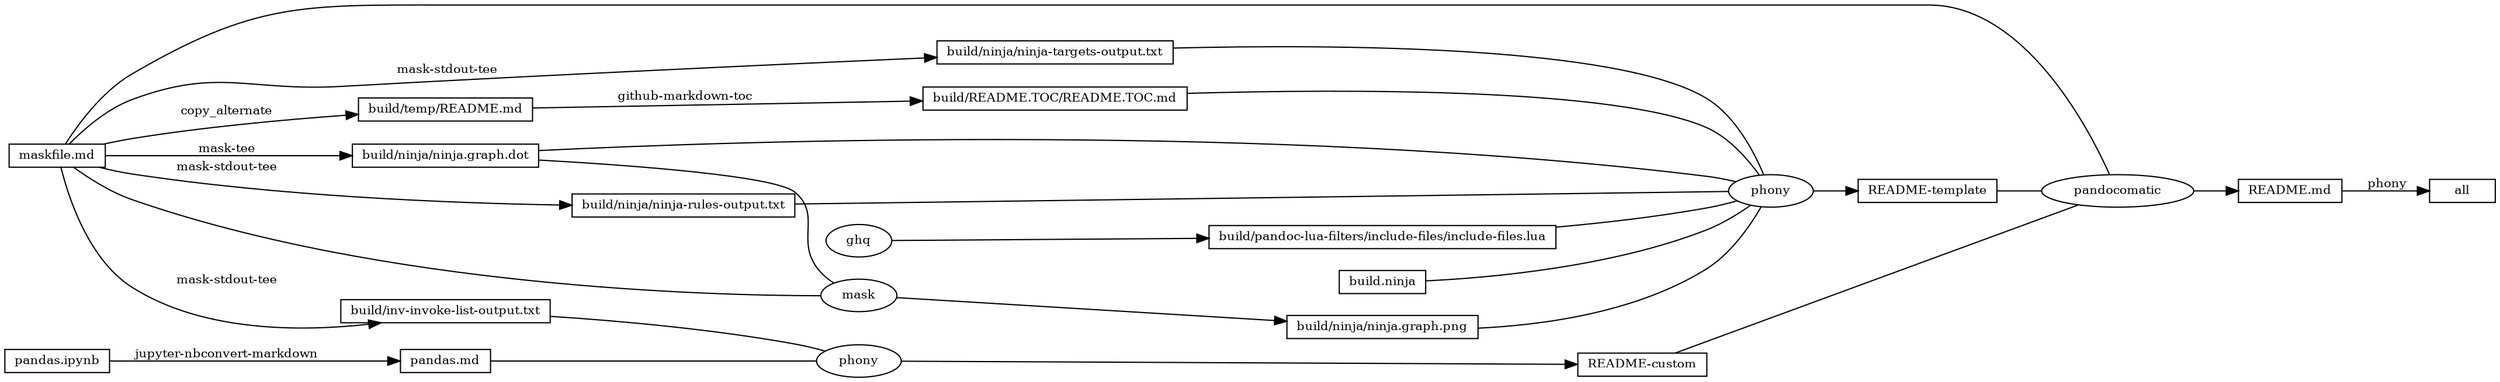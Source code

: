 digraph ninja {
rankdir="LR"
node [fontsize=10, shape=box, height=0.25]
edge [fontsize=10]
"0x7fa81c408a80" [label="all"]
"0x7fa81c408c00" -> "0x7fa81c408a80" [label=" phony"]
"0x7fa81c408c00" [label="README.md"]
"0x7fa81c40a390" [label="pandocomatic", shape=ellipse]
"0x7fa81c40a390" -> "0x7fa81c408c00"
"0x7fa81c409170" -> "0x7fa81c40a390" [arrowhead=none]
"0x7fa81c409ed0" -> "0x7fa81c40a390" [arrowhead=none]
"0x7fa81c40a2a0" -> "0x7fa81c40a390" [arrowhead=none]
"0x7fa81c409170" [label="maskfile.md"]
"0x7fa81c409ed0" [label="README-template"]
"0x7fa81c409c20" [label="phony", shape=ellipse]
"0x7fa81c409c20" -> "0x7fa81c409ed0"
"0x7fa81c408ee0" -> "0x7fa81c409c20" [arrowhead=none]
"0x7fa81c409f30" -> "0x7fa81c409c20" [arrowhead=none]
"0x7fa81c4090b0" -> "0x7fa81c409c20" [arrowhead=none]
"0x7fa81c409320" -> "0x7fa81c409c20" [arrowhead=none]
"0x7fa81c409580" -> "0x7fa81c409c20" [arrowhead=none]
"0x7fa81c4097c0" -> "0x7fa81c409c20" [arrowhead=none]
"0x7fa81c409ac0" -> "0x7fa81c409c20" [arrowhead=none]
"0x7fa81c408ee0" [label="build/pandoc-lua-filters/include-files/include-files.lua"]
"0x7fa81c408e70" [label="ghq", shape=ellipse]
"0x7fa81c408e70" -> "0x7fa81c408ee0"
"0x7fa81c409f30" [label="build.ninja"]
"0x7fa81c4090b0" [label="build/ninja/ninja-rules-output.txt"]
"0x7fa81c409170" -> "0x7fa81c4090b0" [label=" mask-stdout-tee"]
"0x7fa81c409320" [label="build/ninja/ninja-targets-output.txt"]
"0x7fa81c409170" -> "0x7fa81c409320" [label=" mask-stdout-tee"]
"0x7fa81c409580" [label="build/ninja/ninja.graph.dot"]
"0x7fa81c409170" -> "0x7fa81c409580" [label=" mask-tee"]
"0x7fa81c4097c0" [label="build/ninja/ninja.graph.png"]
"0x7fa81c409750" [label="mask", shape=ellipse]
"0x7fa81c409750" -> "0x7fa81c4097c0"
"0x7fa81c409170" -> "0x7fa81c409750" [arrowhead=none]
"0x7fa81c409580" -> "0x7fa81c409750" [arrowhead=none]
"0x7fa81c409ac0" [label="build/README.TOC/README.TOC.md"]
"0x7fa81c409950" -> "0x7fa81c409ac0" [label=" github-markdown-toc"]
"0x7fa81c409950" [label="build/temp/README.md"]
"0x7fa81c409170" -> "0x7fa81c409950" [label=" copy_alternate"]
"0x7fa81c40a2a0" [label="README-custom"]
"0x7fa81c40a230" [label="phony", shape=ellipse]
"0x7fa81c40a230" -> "0x7fa81c40a2a0"
"0x7fa81c409b90" -> "0x7fa81c40a230" [arrowhead=none]
"0x7fa81c40a0f0" -> "0x7fa81c40a230" [arrowhead=none]
"0x7fa81c409b90" [label="pandas.md"]
"0x7fa81c409cf0" -> "0x7fa81c409b90" [label=" jupyter-nbconvert-markdown"]
"0x7fa81c409cf0" [label="pandas.ipynb"]
"0x7fa81c40a0f0" [label="build/inv-invoke-list-output.txt"]
"0x7fa81c409170" -> "0x7fa81c40a0f0" [label=" mask-stdout-tee"]
}
